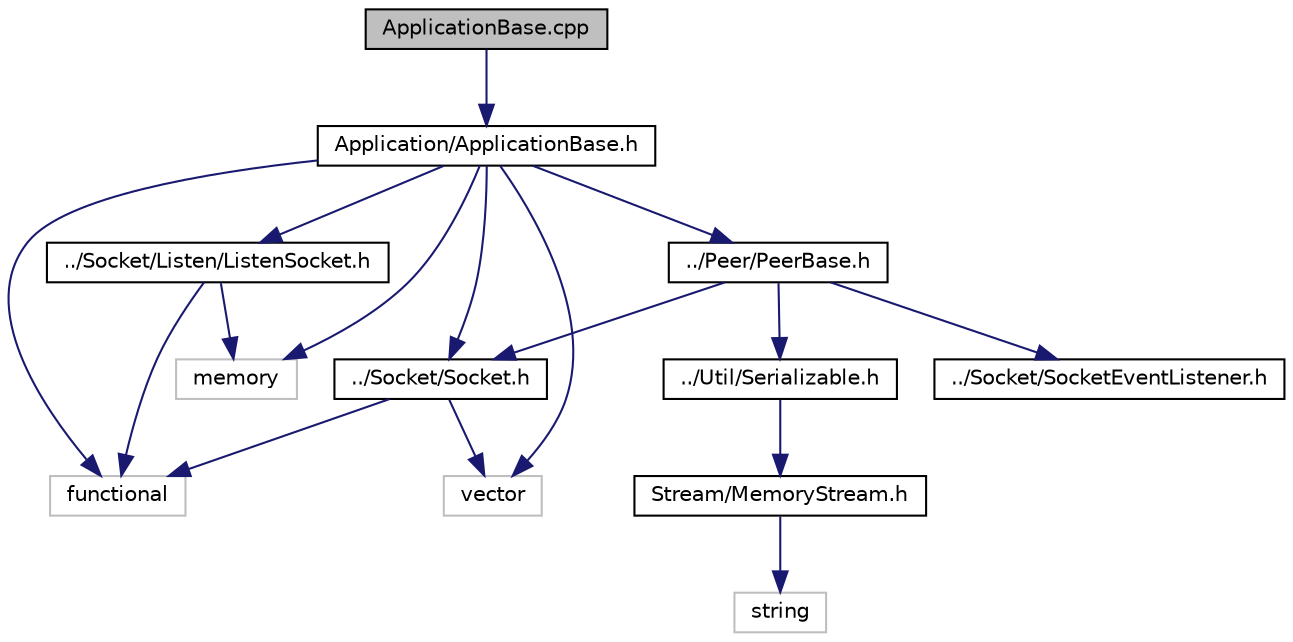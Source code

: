digraph "ApplicationBase.cpp"
{
  edge [fontname="Helvetica",fontsize="10",labelfontname="Helvetica",labelfontsize="10"];
  node [fontname="Helvetica",fontsize="10",shape=record];
  Node0 [label="ApplicationBase.cpp",height=0.2,width=0.4,color="black", fillcolor="grey75", style="filled", fontcolor="black"];
  Node0 -> Node1 [color="midnightblue",fontsize="10",style="solid",fontname="Helvetica"];
  Node1 [label="Application/ApplicationBase.h",height=0.2,width=0.4,color="black", fillcolor="white", style="filled",URL="$_application_base_8h.html"];
  Node1 -> Node2 [color="midnightblue",fontsize="10",style="solid",fontname="Helvetica"];
  Node2 [label="../Socket/Socket.h",height=0.2,width=0.4,color="black", fillcolor="white", style="filled",URL="$_socket_8h.html"];
  Node2 -> Node3 [color="midnightblue",fontsize="10",style="solid",fontname="Helvetica"];
  Node3 [label="functional",height=0.2,width=0.4,color="grey75", fillcolor="white", style="filled"];
  Node2 -> Node4 [color="midnightblue",fontsize="10",style="solid",fontname="Helvetica"];
  Node4 [label="vector",height=0.2,width=0.4,color="grey75", fillcolor="white", style="filled"];
  Node1 -> Node5 [color="midnightblue",fontsize="10",style="solid",fontname="Helvetica"];
  Node5 [label="../Peer/PeerBase.h",height=0.2,width=0.4,color="black", fillcolor="white", style="filled",URL="$_peer_base_8h.html"];
  Node5 -> Node2 [color="midnightblue",fontsize="10",style="solid",fontname="Helvetica"];
  Node5 -> Node6 [color="midnightblue",fontsize="10",style="solid",fontname="Helvetica"];
  Node6 [label="../Socket/SocketEventListener.h",height=0.2,width=0.4,color="black", fillcolor="white", style="filled",URL="$_socket_event_listener_8h.html"];
  Node5 -> Node7 [color="midnightblue",fontsize="10",style="solid",fontname="Helvetica"];
  Node7 [label="../Util/Serializable.h",height=0.2,width=0.4,color="black", fillcolor="white", style="filled",URL="$_serializable_8h.html"];
  Node7 -> Node8 [color="midnightblue",fontsize="10",style="solid",fontname="Helvetica"];
  Node8 [label="Stream/MemoryStream.h",height=0.2,width=0.4,color="black", fillcolor="white", style="filled",URL="$_memory_stream_8h.html"];
  Node8 -> Node9 [color="midnightblue",fontsize="10",style="solid",fontname="Helvetica"];
  Node9 [label="string",height=0.2,width=0.4,color="grey75", fillcolor="white", style="filled"];
  Node1 -> Node10 [color="midnightblue",fontsize="10",style="solid",fontname="Helvetica"];
  Node10 [label="../Socket/Listen/ListenSocket.h",height=0.2,width=0.4,color="black", fillcolor="white", style="filled",URL="$_listen_socket_8h.html"];
  Node10 -> Node3 [color="midnightblue",fontsize="10",style="solid",fontname="Helvetica"];
  Node10 -> Node11 [color="midnightblue",fontsize="10",style="solid",fontname="Helvetica"];
  Node11 [label="memory",height=0.2,width=0.4,color="grey75", fillcolor="white", style="filled"];
  Node1 -> Node4 [color="midnightblue",fontsize="10",style="solid",fontname="Helvetica"];
  Node1 -> Node11 [color="midnightblue",fontsize="10",style="solid",fontname="Helvetica"];
  Node1 -> Node3 [color="midnightblue",fontsize="10",style="solid",fontname="Helvetica"];
}
